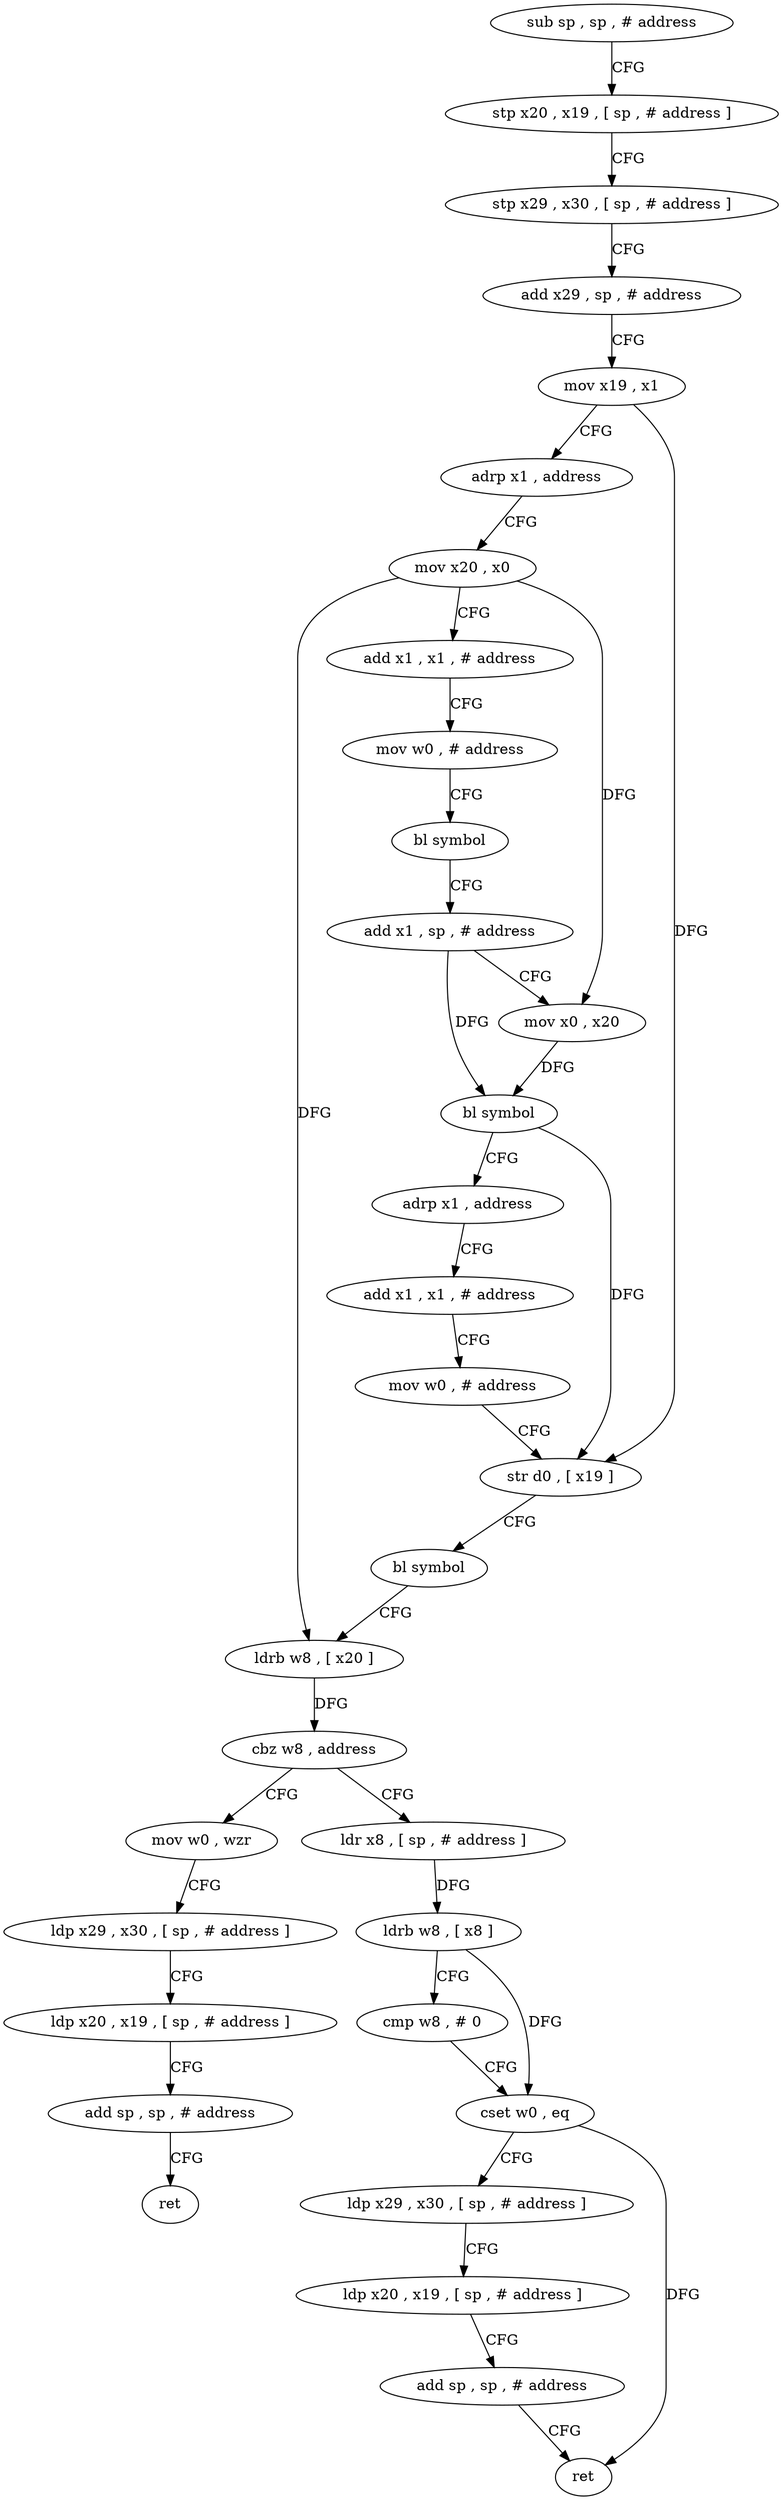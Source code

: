 digraph "func" {
"72264" [label = "sub sp , sp , # address" ]
"72268" [label = "stp x20 , x19 , [ sp , # address ]" ]
"72272" [label = "stp x29 , x30 , [ sp , # address ]" ]
"72276" [label = "add x29 , sp , # address" ]
"72280" [label = "mov x19 , x1" ]
"72284" [label = "adrp x1 , address" ]
"72288" [label = "mov x20 , x0" ]
"72292" [label = "add x1 , x1 , # address" ]
"72296" [label = "mov w0 , # address" ]
"72300" [label = "bl symbol" ]
"72304" [label = "add x1 , sp , # address" ]
"72308" [label = "mov x0 , x20" ]
"72312" [label = "bl symbol" ]
"72316" [label = "adrp x1 , address" ]
"72320" [label = "add x1 , x1 , # address" ]
"72324" [label = "mov w0 , # address" ]
"72328" [label = "str d0 , [ x19 ]" ]
"72332" [label = "bl symbol" ]
"72336" [label = "ldrb w8 , [ x20 ]" ]
"72340" [label = "cbz w8 , address" ]
"72376" [label = "mov w0 , wzr" ]
"72344" [label = "ldr x8 , [ sp , # address ]" ]
"72380" [label = "ldp x29 , x30 , [ sp , # address ]" ]
"72384" [label = "ldp x20 , x19 , [ sp , # address ]" ]
"72388" [label = "add sp , sp , # address" ]
"72392" [label = "ret" ]
"72348" [label = "ldrb w8 , [ x8 ]" ]
"72352" [label = "cmp w8 , # 0" ]
"72356" [label = "cset w0 , eq" ]
"72360" [label = "ldp x29 , x30 , [ sp , # address ]" ]
"72364" [label = "ldp x20 , x19 , [ sp , # address ]" ]
"72368" [label = "add sp , sp , # address" ]
"72372" [label = "ret" ]
"72264" -> "72268" [ label = "CFG" ]
"72268" -> "72272" [ label = "CFG" ]
"72272" -> "72276" [ label = "CFG" ]
"72276" -> "72280" [ label = "CFG" ]
"72280" -> "72284" [ label = "CFG" ]
"72280" -> "72328" [ label = "DFG" ]
"72284" -> "72288" [ label = "CFG" ]
"72288" -> "72292" [ label = "CFG" ]
"72288" -> "72308" [ label = "DFG" ]
"72288" -> "72336" [ label = "DFG" ]
"72292" -> "72296" [ label = "CFG" ]
"72296" -> "72300" [ label = "CFG" ]
"72300" -> "72304" [ label = "CFG" ]
"72304" -> "72308" [ label = "CFG" ]
"72304" -> "72312" [ label = "DFG" ]
"72308" -> "72312" [ label = "DFG" ]
"72312" -> "72316" [ label = "CFG" ]
"72312" -> "72328" [ label = "DFG" ]
"72316" -> "72320" [ label = "CFG" ]
"72320" -> "72324" [ label = "CFG" ]
"72324" -> "72328" [ label = "CFG" ]
"72328" -> "72332" [ label = "CFG" ]
"72332" -> "72336" [ label = "CFG" ]
"72336" -> "72340" [ label = "DFG" ]
"72340" -> "72376" [ label = "CFG" ]
"72340" -> "72344" [ label = "CFG" ]
"72376" -> "72380" [ label = "CFG" ]
"72344" -> "72348" [ label = "DFG" ]
"72380" -> "72384" [ label = "CFG" ]
"72384" -> "72388" [ label = "CFG" ]
"72388" -> "72392" [ label = "CFG" ]
"72348" -> "72352" [ label = "CFG" ]
"72348" -> "72356" [ label = "DFG" ]
"72352" -> "72356" [ label = "CFG" ]
"72356" -> "72360" [ label = "CFG" ]
"72356" -> "72372" [ label = "DFG" ]
"72360" -> "72364" [ label = "CFG" ]
"72364" -> "72368" [ label = "CFG" ]
"72368" -> "72372" [ label = "CFG" ]
}
